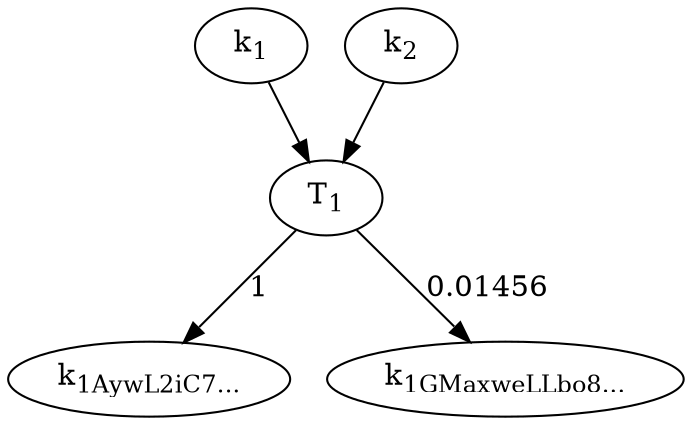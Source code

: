 digraph g{
  k_a1 -> T_1;
  k_a2 -> T_1;
  T_1 -> k_a4 [label=1];
  T_1 -> k_sr [label=0.01456];
  k_a1[label=<k<SUB>1</SUB>>];
  k_a2[label=<k<SUB>2</SUB>>];
  k_a4[label=<k<SUB>1AywL2iC7...</SUB>>];
  k_sr[label=<k<SUB>1GMaxweLLbo8...</SUB>>];
  T_1[label=<T<SUB>1</SUB>>];
}